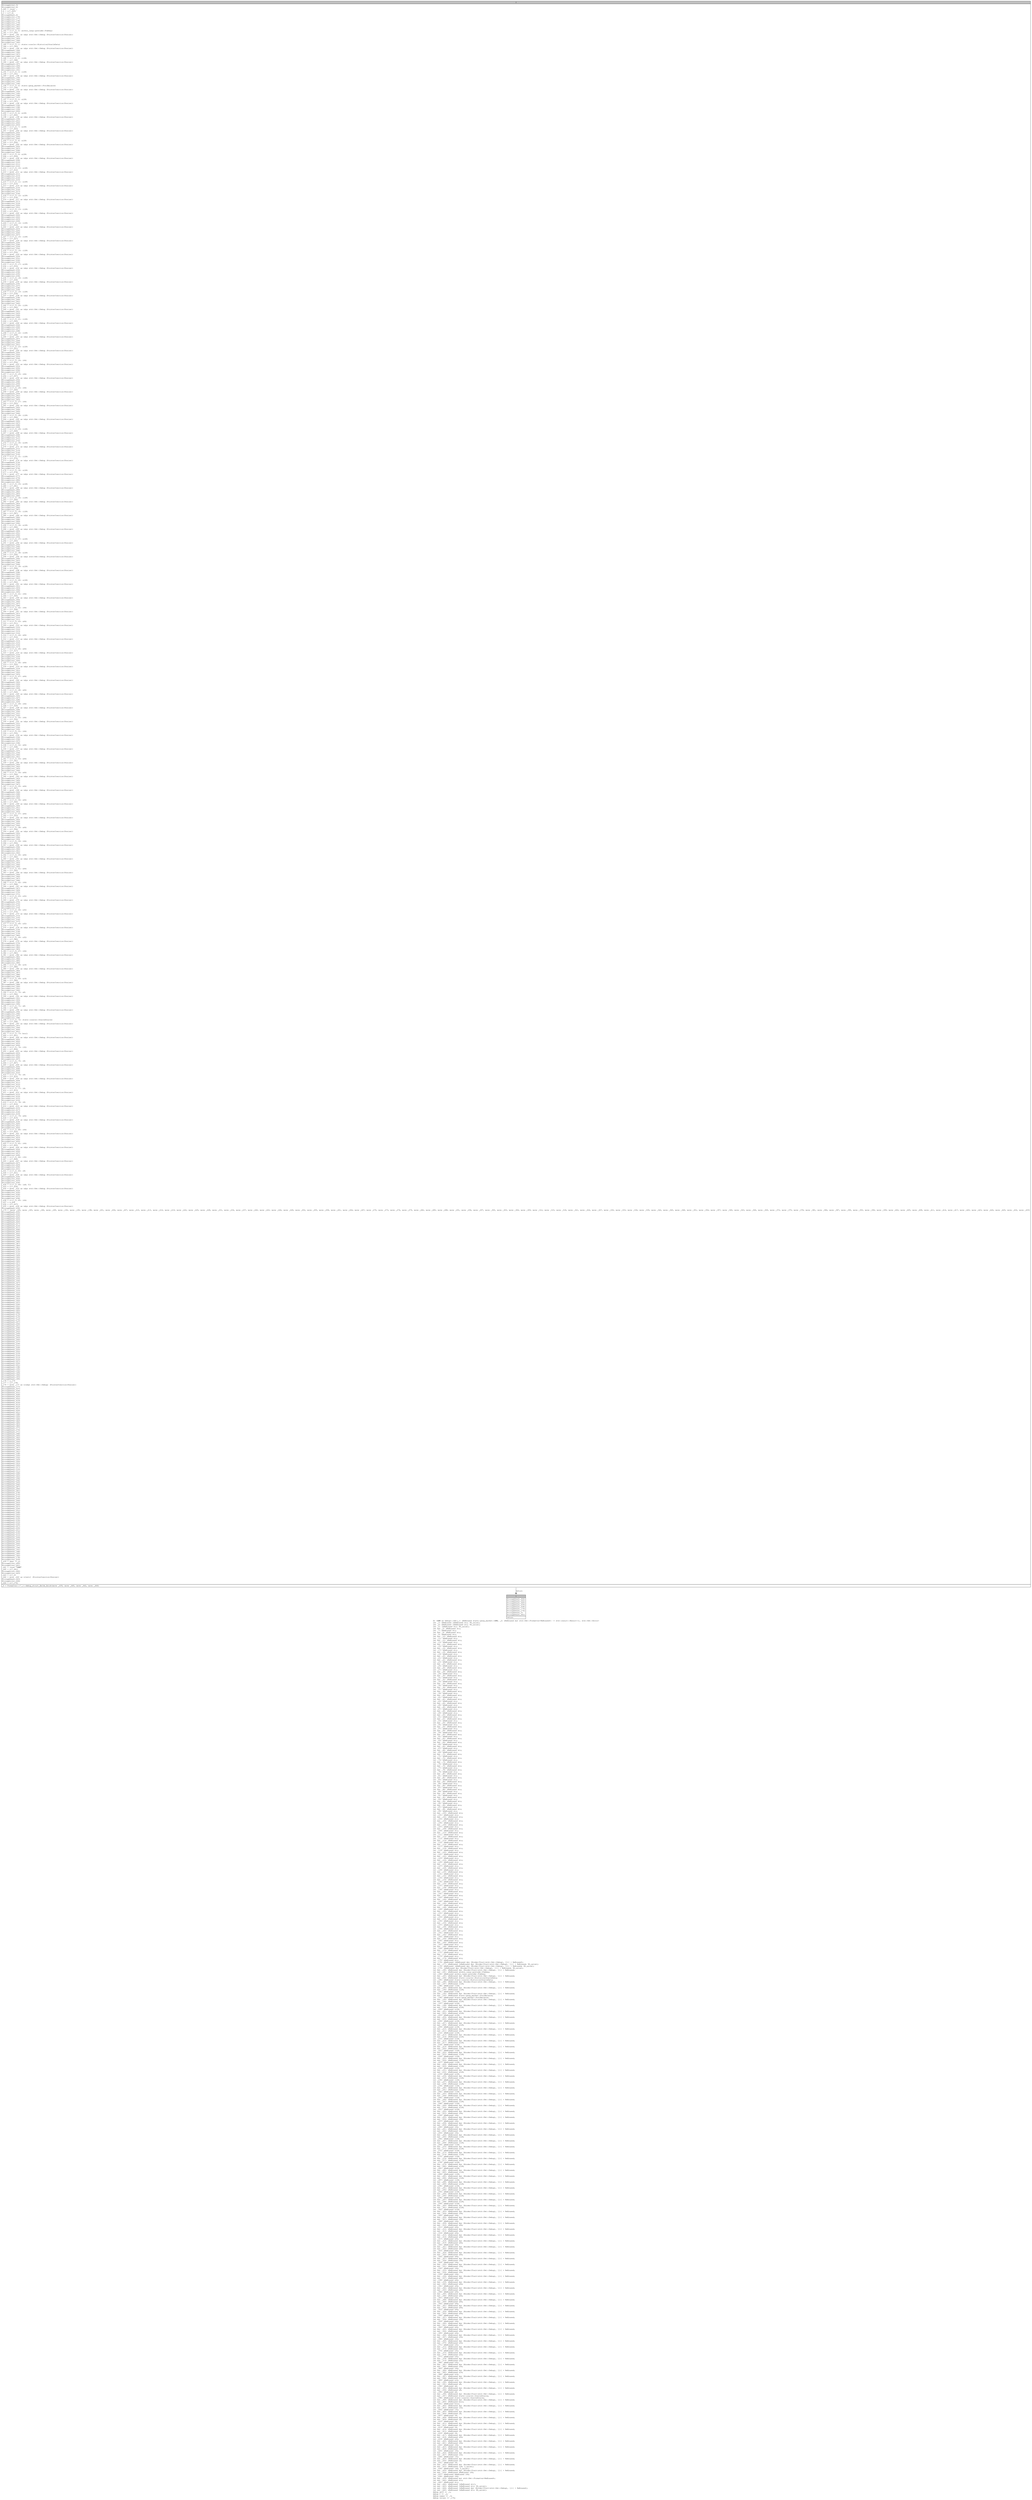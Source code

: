 digraph Mir_0_17479 {
    graph [fontname="Courier, monospace"];
    node [fontname="Courier, monospace"];
    edge [fontname="Courier, monospace"];
    label=<fn &lt;AMM as Debug&gt;::fmt(_1: &amp;ReErased state::perp_market::AMM, _2: &amp;ReErased mut std::fmt::Formatter&lt;ReErased&gt;) -&gt; std::result::Result&lt;(), std::fmt::Error&gt;<br align="left"/>let _3: &amp;ReErased [&amp;ReErased str; 86_usize];<br align="left"/>let _4: &amp;ReErased [&amp;ReErased str; 86_usize];<br align="left"/>let _5: [&amp;ReErased str; 86_usize];<br align="left"/>let mut _6: &amp;ReErased str;<br align="left"/>let _7: &amp;ReErased str;<br align="left"/>let mut _8: &amp;ReErased str;<br align="left"/>let _9: &amp;ReErased str;<br align="left"/>let mut _10: &amp;ReErased str;<br align="left"/>let _11: &amp;ReErased str;<br align="left"/>let mut _12: &amp;ReErased str;<br align="left"/>let _13: &amp;ReErased str;<br align="left"/>let mut _14: &amp;ReErased str;<br align="left"/>let _15: &amp;ReErased str;<br align="left"/>let mut _16: &amp;ReErased str;<br align="left"/>let _17: &amp;ReErased str;<br align="left"/>let mut _18: &amp;ReErased str;<br align="left"/>let _19: &amp;ReErased str;<br align="left"/>let mut _20: &amp;ReErased str;<br align="left"/>let _21: &amp;ReErased str;<br align="left"/>let mut _22: &amp;ReErased str;<br align="left"/>let _23: &amp;ReErased str;<br align="left"/>let mut _24: &amp;ReErased str;<br align="left"/>let _25: &amp;ReErased str;<br align="left"/>let mut _26: &amp;ReErased str;<br align="left"/>let _27: &amp;ReErased str;<br align="left"/>let mut _28: &amp;ReErased str;<br align="left"/>let _29: &amp;ReErased str;<br align="left"/>let mut _30: &amp;ReErased str;<br align="left"/>let _31: &amp;ReErased str;<br align="left"/>let mut _32: &amp;ReErased str;<br align="left"/>let _33: &amp;ReErased str;<br align="left"/>let mut _34: &amp;ReErased str;<br align="left"/>let _35: &amp;ReErased str;<br align="left"/>let mut _36: &amp;ReErased str;<br align="left"/>let _37: &amp;ReErased str;<br align="left"/>let mut _38: &amp;ReErased str;<br align="left"/>let _39: &amp;ReErased str;<br align="left"/>let mut _40: &amp;ReErased str;<br align="left"/>let _41: &amp;ReErased str;<br align="left"/>let mut _42: &amp;ReErased str;<br align="left"/>let _43: &amp;ReErased str;<br align="left"/>let mut _44: &amp;ReErased str;<br align="left"/>let _45: &amp;ReErased str;<br align="left"/>let mut _46: &amp;ReErased str;<br align="left"/>let _47: &amp;ReErased str;<br align="left"/>let mut _48: &amp;ReErased str;<br align="left"/>let _49: &amp;ReErased str;<br align="left"/>let mut _50: &amp;ReErased str;<br align="left"/>let _51: &amp;ReErased str;<br align="left"/>let mut _52: &amp;ReErased str;<br align="left"/>let _53: &amp;ReErased str;<br align="left"/>let mut _54: &amp;ReErased str;<br align="left"/>let _55: &amp;ReErased str;<br align="left"/>let mut _56: &amp;ReErased str;<br align="left"/>let _57: &amp;ReErased str;<br align="left"/>let mut _58: &amp;ReErased str;<br align="left"/>let _59: &amp;ReErased str;<br align="left"/>let mut _60: &amp;ReErased str;<br align="left"/>let _61: &amp;ReErased str;<br align="left"/>let mut _62: &amp;ReErased str;<br align="left"/>let _63: &amp;ReErased str;<br align="left"/>let mut _64: &amp;ReErased str;<br align="left"/>let _65: &amp;ReErased str;<br align="left"/>let mut _66: &amp;ReErased str;<br align="left"/>let _67: &amp;ReErased str;<br align="left"/>let mut _68: &amp;ReErased str;<br align="left"/>let _69: &amp;ReErased str;<br align="left"/>let mut _70: &amp;ReErased str;<br align="left"/>let _71: &amp;ReErased str;<br align="left"/>let mut _72: &amp;ReErased str;<br align="left"/>let _73: &amp;ReErased str;<br align="left"/>let mut _74: &amp;ReErased str;<br align="left"/>let _75: &amp;ReErased str;<br align="left"/>let mut _76: &amp;ReErased str;<br align="left"/>let _77: &amp;ReErased str;<br align="left"/>let mut _78: &amp;ReErased str;<br align="left"/>let _79: &amp;ReErased str;<br align="left"/>let mut _80: &amp;ReErased str;<br align="left"/>let _81: &amp;ReErased str;<br align="left"/>let mut _82: &amp;ReErased str;<br align="left"/>let _83: &amp;ReErased str;<br align="left"/>let mut _84: &amp;ReErased str;<br align="left"/>let _85: &amp;ReErased str;<br align="left"/>let mut _86: &amp;ReErased str;<br align="left"/>let _87: &amp;ReErased str;<br align="left"/>let mut _88: &amp;ReErased str;<br align="left"/>let _89: &amp;ReErased str;<br align="left"/>let mut _90: &amp;ReErased str;<br align="left"/>let _91: &amp;ReErased str;<br align="left"/>let mut _92: &amp;ReErased str;<br align="left"/>let _93: &amp;ReErased str;<br align="left"/>let mut _94: &amp;ReErased str;<br align="left"/>let _95: &amp;ReErased str;<br align="left"/>let mut _96: &amp;ReErased str;<br align="left"/>let _97: &amp;ReErased str;<br align="left"/>let mut _98: &amp;ReErased str;<br align="left"/>let _99: &amp;ReErased str;<br align="left"/>let mut _100: &amp;ReErased str;<br align="left"/>let _101: &amp;ReErased str;<br align="left"/>let mut _102: &amp;ReErased str;<br align="left"/>let _103: &amp;ReErased str;<br align="left"/>let mut _104: &amp;ReErased str;<br align="left"/>let _105: &amp;ReErased str;<br align="left"/>let mut _106: &amp;ReErased str;<br align="left"/>let _107: &amp;ReErased str;<br align="left"/>let mut _108: &amp;ReErased str;<br align="left"/>let _109: &amp;ReErased str;<br align="left"/>let mut _110: &amp;ReErased str;<br align="left"/>let _111: &amp;ReErased str;<br align="left"/>let mut _112: &amp;ReErased str;<br align="left"/>let _113: &amp;ReErased str;<br align="left"/>let mut _114: &amp;ReErased str;<br align="left"/>let _115: &amp;ReErased str;<br align="left"/>let mut _116: &amp;ReErased str;<br align="left"/>let _117: &amp;ReErased str;<br align="left"/>let mut _118: &amp;ReErased str;<br align="left"/>let _119: &amp;ReErased str;<br align="left"/>let mut _120: &amp;ReErased str;<br align="left"/>let _121: &amp;ReErased str;<br align="left"/>let mut _122: &amp;ReErased str;<br align="left"/>let _123: &amp;ReErased str;<br align="left"/>let mut _124: &amp;ReErased str;<br align="left"/>let _125: &amp;ReErased str;<br align="left"/>let mut _126: &amp;ReErased str;<br align="left"/>let _127: &amp;ReErased str;<br align="left"/>let mut _128: &amp;ReErased str;<br align="left"/>let _129: &amp;ReErased str;<br align="left"/>let mut _130: &amp;ReErased str;<br align="left"/>let _131: &amp;ReErased str;<br align="left"/>let mut _132: &amp;ReErased str;<br align="left"/>let _133: &amp;ReErased str;<br align="left"/>let mut _134: &amp;ReErased str;<br align="left"/>let _135: &amp;ReErased str;<br align="left"/>let mut _136: &amp;ReErased str;<br align="left"/>let _137: &amp;ReErased str;<br align="left"/>let mut _138: &amp;ReErased str;<br align="left"/>let _139: &amp;ReErased str;<br align="left"/>let mut _140: &amp;ReErased str;<br align="left"/>let _141: &amp;ReErased str;<br align="left"/>let mut _142: &amp;ReErased str;<br align="left"/>let _143: &amp;ReErased str;<br align="left"/>let mut _144: &amp;ReErased str;<br align="left"/>let _145: &amp;ReErased str;<br align="left"/>let mut _146: &amp;ReErased str;<br align="left"/>let _147: &amp;ReErased str;<br align="left"/>let mut _148: &amp;ReErased str;<br align="left"/>let _149: &amp;ReErased str;<br align="left"/>let mut _150: &amp;ReErased str;<br align="left"/>let _151: &amp;ReErased str;<br align="left"/>let mut _152: &amp;ReErased str;<br align="left"/>let _153: &amp;ReErased str;<br align="left"/>let mut _154: &amp;ReErased str;<br align="left"/>let _155: &amp;ReErased str;<br align="left"/>let mut _156: &amp;ReErased str;<br align="left"/>let _157: &amp;ReErased str;<br align="left"/>let mut _158: &amp;ReErased str;<br align="left"/>let _159: &amp;ReErased str;<br align="left"/>let mut _160: &amp;ReErased str;<br align="left"/>let _161: &amp;ReErased str;<br align="left"/>let mut _162: &amp;ReErased str;<br align="left"/>let _163: &amp;ReErased str;<br align="left"/>let mut _164: &amp;ReErased str;<br align="left"/>let _165: &amp;ReErased str;<br align="left"/>let mut _166: &amp;ReErased str;<br align="left"/>let _167: &amp;ReErased str;<br align="left"/>let mut _168: &amp;ReErased str;<br align="left"/>let _169: &amp;ReErased str;<br align="left"/>let mut _170: &amp;ReErased str;<br align="left"/>let _171: &amp;ReErased str;<br align="left"/>let mut _172: &amp;ReErased str;<br align="left"/>let _173: &amp;ReErased str;<br align="left"/>let mut _174: &amp;ReErased str;<br align="left"/>let _175: &amp;ReErased str;<br align="left"/>let _176: &amp;ReErased [&amp;ReErased dyn [Binder(Trait(std::fmt::Debug), [])] + ReErased];<br align="left"/>let mut _177: &amp;ReErased [&amp;ReErased dyn [Binder(Trait(std::fmt::Debug), [])] + ReErased; 86_usize];<br align="left"/>let _178: &amp;ReErased [&amp;ReErased dyn [Binder(Trait(std::fmt::Debug), [])] + ReErased; 86_usize];<br align="left"/>let _179: [&amp;ReErased dyn [Binder(Trait(std::fmt::Debug), [])] + ReErased; 86_usize];<br align="left"/>let mut _180: &amp;ReErased dyn [Binder(Trait(std::fmt::Debug), [])] + ReErased;<br align="left"/>let mut _181: &amp;ReErased anchor_lang::prelude::Pubkey;<br align="left"/>let _182: &amp;ReErased anchor_lang::prelude::Pubkey;<br align="left"/>let mut _183: &amp;ReErased dyn [Binder(Trait(std::fmt::Debug), [])] + ReErased;<br align="left"/>let mut _184: &amp;ReErased state::oracle::HistoricalOracleData;<br align="left"/>let _185: &amp;ReErased state::oracle::HistoricalOracleData;<br align="left"/>let mut _186: &amp;ReErased dyn [Binder(Trait(std::fmt::Debug), [])] + ReErased;<br align="left"/>let mut _187: &amp;ReErased i128;<br align="left"/>let _188: &amp;ReErased i128;<br align="left"/>let mut _189: &amp;ReErased dyn [Binder(Trait(std::fmt::Debug), [])] + ReErased;<br align="left"/>let mut _190: &amp;ReErased i128;<br align="left"/>let _191: &amp;ReErased i128;<br align="left"/>let mut _192: &amp;ReErased dyn [Binder(Trait(std::fmt::Debug), [])] + ReErased;<br align="left"/>let mut _193: &amp;ReErased state::perp_market::PoolBalance;<br align="left"/>let _194: &amp;ReErased state::perp_market::PoolBalance;<br align="left"/>let mut _195: &amp;ReErased dyn [Binder(Trait(std::fmt::Debug), [])] + ReErased;<br align="left"/>let mut _196: &amp;ReErased u128;<br align="left"/>let _197: &amp;ReErased u128;<br align="left"/>let mut _198: &amp;ReErased dyn [Binder(Trait(std::fmt::Debug), [])] + ReErased;<br align="left"/>let mut _199: &amp;ReErased u128;<br align="left"/>let _200: &amp;ReErased u128;<br align="left"/>let mut _201: &amp;ReErased dyn [Binder(Trait(std::fmt::Debug), [])] + ReErased;<br align="left"/>let mut _202: &amp;ReErased u128;<br align="left"/>let _203: &amp;ReErased u128;<br align="left"/>let mut _204: &amp;ReErased dyn [Binder(Trait(std::fmt::Debug), [])] + ReErased;<br align="left"/>let mut _205: &amp;ReErased u128;<br align="left"/>let _206: &amp;ReErased u128;<br align="left"/>let mut _207: &amp;ReErased dyn [Binder(Trait(std::fmt::Debug), [])] + ReErased;<br align="left"/>let mut _208: &amp;ReErased u128;<br align="left"/>let _209: &amp;ReErased u128;<br align="left"/>let mut _210: &amp;ReErased dyn [Binder(Trait(std::fmt::Debug), [])] + ReErased;<br align="left"/>let mut _211: &amp;ReErased u128;<br align="left"/>let _212: &amp;ReErased u128;<br align="left"/>let mut _213: &amp;ReErased dyn [Binder(Trait(std::fmt::Debug), [])] + ReErased;<br align="left"/>let mut _214: &amp;ReErased u128;<br align="left"/>let _215: &amp;ReErased u128;<br align="left"/>let mut _216: &amp;ReErased dyn [Binder(Trait(std::fmt::Debug), [])] + ReErased;<br align="left"/>let mut _217: &amp;ReErased u128;<br align="left"/>let _218: &amp;ReErased u128;<br align="left"/>let mut _219: &amp;ReErased dyn [Binder(Trait(std::fmt::Debug), [])] + ReErased;<br align="left"/>let mut _220: &amp;ReErased i128;<br align="left"/>let _221: &amp;ReErased i128;<br align="left"/>let mut _222: &amp;ReErased dyn [Binder(Trait(std::fmt::Debug), [])] + ReErased;<br align="left"/>let mut _223: &amp;ReErased i128;<br align="left"/>let _224: &amp;ReErased i128;<br align="left"/>let mut _225: &amp;ReErased dyn [Binder(Trait(std::fmt::Debug), [])] + ReErased;<br align="left"/>let mut _226: &amp;ReErased i128;<br align="left"/>let _227: &amp;ReErased i128;<br align="left"/>let mut _228: &amp;ReErased dyn [Binder(Trait(std::fmt::Debug), [])] + ReErased;<br align="left"/>let mut _229: &amp;ReErased i128;<br align="left"/>let _230: &amp;ReErased i128;<br align="left"/>let mut _231: &amp;ReErased dyn [Binder(Trait(std::fmt::Debug), [])] + ReErased;<br align="left"/>let mut _232: &amp;ReErased u128;<br align="left"/>let _233: &amp;ReErased u128;<br align="left"/>let mut _234: &amp;ReErased dyn [Binder(Trait(std::fmt::Debug), [])] + ReErased;<br align="left"/>let mut _235: &amp;ReErased i128;<br align="left"/>let _236: &amp;ReErased i128;<br align="left"/>let mut _237: &amp;ReErased dyn [Binder(Trait(std::fmt::Debug), [])] + ReErased;<br align="left"/>let mut _238: &amp;ReErased i128;<br align="left"/>let _239: &amp;ReErased i128;<br align="left"/>let mut _240: &amp;ReErased dyn [Binder(Trait(std::fmt::Debug), [])] + ReErased;<br align="left"/>let mut _241: &amp;ReErased i128;<br align="left"/>let _242: &amp;ReErased i128;<br align="left"/>let mut _243: &amp;ReErased dyn [Binder(Trait(std::fmt::Debug), [])] + ReErased;<br align="left"/>let mut _244: &amp;ReErased i128;<br align="left"/>let _245: &amp;ReErased i128;<br align="left"/>let mut _246: &amp;ReErased dyn [Binder(Trait(std::fmt::Debug), [])] + ReErased;<br align="left"/>let mut _247: &amp;ReErased i128;<br align="left"/>let _248: &amp;ReErased i128;<br align="left"/>let mut _249: &amp;ReErased dyn [Binder(Trait(std::fmt::Debug), [])] + ReErased;<br align="left"/>let mut _250: &amp;ReErased u128;<br align="left"/>let _251: &amp;ReErased u128;<br align="left"/>let mut _252: &amp;ReErased dyn [Binder(Trait(std::fmt::Debug), [])] + ReErased;<br align="left"/>let mut _253: &amp;ReErased i64;<br align="left"/>let _254: &amp;ReErased i64;<br align="left"/>let mut _255: &amp;ReErased dyn [Binder(Trait(std::fmt::Debug), [])] + ReErased;<br align="left"/>let mut _256: &amp;ReErased i64;<br align="left"/>let _257: &amp;ReErased i64;<br align="left"/>let mut _258: &amp;ReErased dyn [Binder(Trait(std::fmt::Debug), [])] + ReErased;<br align="left"/>let mut _259: &amp;ReErased i64;<br align="left"/>let _260: &amp;ReErased i64;<br align="left"/>let mut _261: &amp;ReErased dyn [Binder(Trait(std::fmt::Debug), [])] + ReErased;<br align="left"/>let mut _262: &amp;ReErased i64;<br align="left"/>let _263: &amp;ReErased i64;<br align="left"/>let mut _264: &amp;ReErased dyn [Binder(Trait(std::fmt::Debug), [])] + ReErased;<br align="left"/>let mut _265: &amp;ReErased i128;<br align="left"/>let _266: &amp;ReErased i128;<br align="left"/>let mut _267: &amp;ReErased dyn [Binder(Trait(std::fmt::Debug), [])] + ReErased;<br align="left"/>let mut _268: &amp;ReErased i128;<br align="left"/>let _269: &amp;ReErased i128;<br align="left"/>let mut _270: &amp;ReErased dyn [Binder(Trait(std::fmt::Debug), [])] + ReErased;<br align="left"/>let mut _271: &amp;ReErased u128;<br align="left"/>let _272: &amp;ReErased u128;<br align="left"/>let mut _273: &amp;ReErased dyn [Binder(Trait(std::fmt::Debug), [])] + ReErased;<br align="left"/>let mut _274: &amp;ReErased i128;<br align="left"/>let _275: &amp;ReErased i128;<br align="left"/>let mut _276: &amp;ReErased dyn [Binder(Trait(std::fmt::Debug), [])] + ReErased;<br align="left"/>let mut _277: &amp;ReErased u128;<br align="left"/>let _278: &amp;ReErased u128;<br align="left"/>let mut _279: &amp;ReErased dyn [Binder(Trait(std::fmt::Debug), [])] + ReErased;<br align="left"/>let mut _280: &amp;ReErased u128;<br align="left"/>let _281: &amp;ReErased u128;<br align="left"/>let mut _282: &amp;ReErased dyn [Binder(Trait(std::fmt::Debug), [])] + ReErased;<br align="left"/>let mut _283: &amp;ReErased i128;<br align="left"/>let _284: &amp;ReErased i128;<br align="left"/>let mut _285: &amp;ReErased dyn [Binder(Trait(std::fmt::Debug), [])] + ReErased;<br align="left"/>let mut _286: &amp;ReErased i128;<br align="left"/>let _287: &amp;ReErased i128;<br align="left"/>let mut _288: &amp;ReErased dyn [Binder(Trait(std::fmt::Debug), [])] + ReErased;<br align="left"/>let mut _289: &amp;ReErased u128;<br align="left"/>let _290: &amp;ReErased u128;<br align="left"/>let mut _291: &amp;ReErased dyn [Binder(Trait(std::fmt::Debug), [])] + ReErased;<br align="left"/>let mut _292: &amp;ReErased u128;<br align="left"/>let _293: &amp;ReErased u128;<br align="left"/>let mut _294: &amp;ReErased dyn [Binder(Trait(std::fmt::Debug), [])] + ReErased;<br align="left"/>let mut _295: &amp;ReErased u128;<br align="left"/>let _296: &amp;ReErased u128;<br align="left"/>let mut _297: &amp;ReErased dyn [Binder(Trait(std::fmt::Debug), [])] + ReErased;<br align="left"/>let mut _298: &amp;ReErased u128;<br align="left"/>let _299: &amp;ReErased u128;<br align="left"/>let mut _300: &amp;ReErased dyn [Binder(Trait(std::fmt::Debug), [])] + ReErased;<br align="left"/>let mut _301: &amp;ReErased u128;<br align="left"/>let _302: &amp;ReErased u128;<br align="left"/>let mut _303: &amp;ReErased dyn [Binder(Trait(std::fmt::Debug), [])] + ReErased;<br align="left"/>let mut _304: &amp;ReErased i64;<br align="left"/>let _305: &amp;ReErased i64;<br align="left"/>let mut _306: &amp;ReErased dyn [Binder(Trait(std::fmt::Debug), [])] + ReErased;<br align="left"/>let mut _307: &amp;ReErased i64;<br align="left"/>let _308: &amp;ReErased i64;<br align="left"/>let mut _309: &amp;ReErased dyn [Binder(Trait(std::fmt::Debug), [])] + ReErased;<br align="left"/>let mut _310: &amp;ReErased u64;<br align="left"/>let _311: &amp;ReErased u64;<br align="left"/>let mut _312: &amp;ReErased dyn [Binder(Trait(std::fmt::Debug), [])] + ReErased;<br align="left"/>let mut _313: &amp;ReErased u64;<br align="left"/>let _314: &amp;ReErased u64;<br align="left"/>let mut _315: &amp;ReErased dyn [Binder(Trait(std::fmt::Debug), [])] + ReErased;<br align="left"/>let mut _316: &amp;ReErased u64;<br align="left"/>let _317: &amp;ReErased u64;<br align="left"/>let mut _318: &amp;ReErased dyn [Binder(Trait(std::fmt::Debug), [])] + ReErased;<br align="left"/>let mut _319: &amp;ReErased u64;<br align="left"/>let _320: &amp;ReErased u64;<br align="left"/>let mut _321: &amp;ReErased dyn [Binder(Trait(std::fmt::Debug), [])] + ReErased;<br align="left"/>let mut _322: &amp;ReErased u64;<br align="left"/>let _323: &amp;ReErased u64;<br align="left"/>let mut _324: &amp;ReErased dyn [Binder(Trait(std::fmt::Debug), [])] + ReErased;<br align="left"/>let mut _325: &amp;ReErased u64;<br align="left"/>let _326: &amp;ReErased u64;<br align="left"/>let mut _327: &amp;ReErased dyn [Binder(Trait(std::fmt::Debug), [])] + ReErased;<br align="left"/>let mut _328: &amp;ReErased i64;<br align="left"/>let _329: &amp;ReErased i64;<br align="left"/>let mut _330: &amp;ReErased dyn [Binder(Trait(std::fmt::Debug), [])] + ReErased;<br align="left"/>let mut _331: &amp;ReErased i64;<br align="left"/>let _332: &amp;ReErased i64;<br align="left"/>let mut _333: &amp;ReErased dyn [Binder(Trait(std::fmt::Debug), [])] + ReErased;<br align="left"/>let mut _334: &amp;ReErased i64;<br align="left"/>let _335: &amp;ReErased i64;<br align="left"/>let mut _336: &amp;ReErased dyn [Binder(Trait(std::fmt::Debug), [])] + ReErased;<br align="left"/>let mut _337: &amp;ReErased u64;<br align="left"/>let _338: &amp;ReErased u64;<br align="left"/>let mut _339: &amp;ReErased dyn [Binder(Trait(std::fmt::Debug), [])] + ReErased;<br align="left"/>let mut _340: &amp;ReErased u64;<br align="left"/>let _341: &amp;ReErased u64;<br align="left"/>let mut _342: &amp;ReErased dyn [Binder(Trait(std::fmt::Debug), [])] + ReErased;<br align="left"/>let mut _343: &amp;ReErased u64;<br align="left"/>let _344: &amp;ReErased u64;<br align="left"/>let mut _345: &amp;ReErased dyn [Binder(Trait(std::fmt::Debug), [])] + ReErased;<br align="left"/>let mut _346: &amp;ReErased u64;<br align="left"/>let _347: &amp;ReErased u64;<br align="left"/>let mut _348: &amp;ReErased dyn [Binder(Trait(std::fmt::Debug), [])] + ReErased;<br align="left"/>let mut _349: &amp;ReErased u64;<br align="left"/>let _350: &amp;ReErased u64;<br align="left"/>let mut _351: &amp;ReErased dyn [Binder(Trait(std::fmt::Debug), [])] + ReErased;<br align="left"/>let mut _352: &amp;ReErased u64;<br align="left"/>let _353: &amp;ReErased u64;<br align="left"/>let mut _354: &amp;ReErased dyn [Binder(Trait(std::fmt::Debug), [])] + ReErased;<br align="left"/>let mut _355: &amp;ReErased u64;<br align="left"/>let _356: &amp;ReErased u64;<br align="left"/>let mut _357: &amp;ReErased dyn [Binder(Trait(std::fmt::Debug), [])] + ReErased;<br align="left"/>let mut _358: &amp;ReErased i64;<br align="left"/>let _359: &amp;ReErased i64;<br align="left"/>let mut _360: &amp;ReErased dyn [Binder(Trait(std::fmt::Debug), [])] + ReErased;<br align="left"/>let mut _361: &amp;ReErased u64;<br align="left"/>let _362: &amp;ReErased u64;<br align="left"/>let mut _363: &amp;ReErased dyn [Binder(Trait(std::fmt::Debug), [])] + ReErased;<br align="left"/>let mut _364: &amp;ReErased u64;<br align="left"/>let _365: &amp;ReErased u64;<br align="left"/>let mut _366: &amp;ReErased dyn [Binder(Trait(std::fmt::Debug), [])] + ReErased;<br align="left"/>let mut _367: &amp;ReErased i64;<br align="left"/>let _368: &amp;ReErased i64;<br align="left"/>let mut _369: &amp;ReErased dyn [Binder(Trait(std::fmt::Debug), [])] + ReErased;<br align="left"/>let mut _370: &amp;ReErased u32;<br align="left"/>let _371: &amp;ReErased u32;<br align="left"/>let mut _372: &amp;ReErased dyn [Binder(Trait(std::fmt::Debug), [])] + ReErased;<br align="left"/>let mut _373: &amp;ReErased u32;<br align="left"/>let _374: &amp;ReErased u32;<br align="left"/>let mut _375: &amp;ReErased dyn [Binder(Trait(std::fmt::Debug), [])] + ReErased;<br align="left"/>let mut _376: &amp;ReErased u32;<br align="left"/>let _377: &amp;ReErased u32;<br align="left"/>let mut _378: &amp;ReErased dyn [Binder(Trait(std::fmt::Debug), [])] + ReErased;<br align="left"/>let mut _379: &amp;ReErased u32;<br align="left"/>let _380: &amp;ReErased u32;<br align="left"/>let mut _381: &amp;ReErased dyn [Binder(Trait(std::fmt::Debug), [])] + ReErased;<br align="left"/>let mut _382: &amp;ReErased i64;<br align="left"/>let _383: &amp;ReErased i64;<br align="left"/>let mut _384: &amp;ReErased dyn [Binder(Trait(std::fmt::Debug), [])] + ReErased;<br align="left"/>let mut _385: &amp;ReErased u16;<br align="left"/>let _386: &amp;ReErased u16;<br align="left"/>let mut _387: &amp;ReErased dyn [Binder(Trait(std::fmt::Debug), [])] + ReErased;<br align="left"/>let mut _388: &amp;ReErased u16;<br align="left"/>let _389: &amp;ReErased u16;<br align="left"/>let mut _390: &amp;ReErased dyn [Binder(Trait(std::fmt::Debug), [])] + ReErased;<br align="left"/>let mut _391: &amp;ReErased u8;<br align="left"/>let _392: &amp;ReErased u8;<br align="left"/>let mut _393: &amp;ReErased dyn [Binder(Trait(std::fmt::Debug), [])] + ReErased;<br align="left"/>let mut _394: &amp;ReErased u8;<br align="left"/>let _395: &amp;ReErased u8;<br align="left"/>let mut _396: &amp;ReErased dyn [Binder(Trait(std::fmt::Debug), [])] + ReErased;<br align="left"/>let mut _397: &amp;ReErased state::oracle::OracleSource;<br align="left"/>let _398: &amp;ReErased state::oracle::OracleSource;<br align="left"/>let mut _399: &amp;ReErased dyn [Binder(Trait(std::fmt::Debug), [])] + ReErased;<br align="left"/>let mut _400: &amp;ReErased bool;<br align="left"/>let _401: &amp;ReErased bool;<br align="left"/>let mut _402: &amp;ReErased dyn [Binder(Trait(std::fmt::Debug), [])] + ReErased;<br align="left"/>let mut _403: &amp;ReErased i32;<br align="left"/>let _404: &amp;ReErased i32;<br align="left"/>let mut _405: &amp;ReErased dyn [Binder(Trait(std::fmt::Debug), [])] + ReErased;<br align="left"/>let mut _406: &amp;ReErased i8;<br align="left"/>let _407: &amp;ReErased i8;<br align="left"/>let mut _408: &amp;ReErased dyn [Binder(Trait(std::fmt::Debug), [])] + ReErased;<br align="left"/>let mut _409: &amp;ReErased i8;<br align="left"/>let _410: &amp;ReErased i8;<br align="left"/>let mut _411: &amp;ReErased dyn [Binder(Trait(std::fmt::Debug), [])] + ReErased;<br align="left"/>let mut _412: &amp;ReErased i8;<br align="left"/>let _413: &amp;ReErased i8;<br align="left"/>let mut _414: &amp;ReErased dyn [Binder(Trait(std::fmt::Debug), [])] + ReErased;<br align="left"/>let mut _415: &amp;ReErased i8;<br align="left"/>let _416: &amp;ReErased i8;<br align="left"/>let mut _417: &amp;ReErased dyn [Binder(Trait(std::fmt::Debug), [])] + ReErased;<br align="left"/>let mut _418: &amp;ReErased u64;<br align="left"/>let _419: &amp;ReErased u64;<br align="left"/>let mut _420: &amp;ReErased dyn [Binder(Trait(std::fmt::Debug), [])] + ReErased;<br align="left"/>let mut _421: &amp;ReErased i64;<br align="left"/>let _422: &amp;ReErased i64;<br align="left"/>let mut _423: &amp;ReErased dyn [Binder(Trait(std::fmt::Debug), [])] + ReErased;<br align="left"/>let mut _424: &amp;ReErased i64;<br align="left"/>let _425: &amp;ReErased i64;<br align="left"/>let mut _426: &amp;ReErased dyn [Binder(Trait(std::fmt::Debug), [])] + ReErased;<br align="left"/>let mut _427: &amp;ReErased i32;<br align="left"/>let _428: &amp;ReErased i32;<br align="left"/>let mut _429: &amp;ReErased dyn [Binder(Trait(std::fmt::Debug), [])] + ReErased;<br align="left"/>let mut _430: &amp;ReErased i8;<br align="left"/>let _431: &amp;ReErased i8;<br align="left"/>let mut _432: &amp;ReErased dyn [Binder(Trait(std::fmt::Debug), [])] + ReErased;<br align="left"/>let mut _433: &amp;ReErased [u8; 3_usize];<br align="left"/>let _434: &amp;ReErased [u8; 3_usize];<br align="left"/>let mut _435: &amp;ReErased dyn [Binder(Trait(std::fmt::Debug), [])] + ReErased;<br align="left"/>let mut _436: &amp;ReErased &amp;ReErased i64;<br align="left"/>let _437: &amp;ReErased &amp;ReErased i64;<br align="left"/>let _438: &amp;ReErased i64;<br align="left"/>let mut _439: &amp;ReErased mut std::fmt::Formatter&lt;ReErased&gt;;<br align="left"/>let mut _440: &amp;ReErased str;<br align="left"/>let _441: &amp;ReErased str;<br align="left"/>let mut _442: &amp;ReErased [&amp;ReErased str];<br align="left"/>let mut _443: &amp;ReErased [&amp;ReErased str; 86_usize];<br align="left"/>let mut _444: &amp;ReErased [&amp;ReErased dyn [Binder(Trait(std::fmt::Debug), [])] + ReErased];<br align="left"/>let mut _445: &amp;ReErased [&amp;ReErased str; 86_usize];<br align="left"/>debug self =&gt; _1;<br align="left"/>debug f =&gt; _2;<br align="left"/>debug names =&gt; _3;<br align="left"/>debug values =&gt; _176;<br align="left"/>>;
    bb0__0_17479 [shape="none", label=<<table border="0" cellborder="1" cellspacing="0"><tr><td bgcolor="gray" align="center" colspan="1">0</td></tr><tr><td align="left" balign="left">StorageLive(_3)<br/>StorageLive(_4)<br/>_445 = const _<br/>_4 = &amp;(*_445)<br/>_3 = &amp;(*_4)<br/>StorageDead(_4)<br/>StorageLive(_176)<br/>StorageLive(_177)<br/>StorageLive(_178)<br/>StorageLive(_179)<br/>StorageLive(_180)<br/>StorageLive(_181)<br/>StorageLive(_182)<br/>_182 = &amp;((*_1).0: anchor_lang::prelude::Pubkey)<br/>_181 = &amp;(*_182)<br/>_180 = move _181 as &amp;dyn std::fmt::Debug (PointerCoercion(Unsize))<br/>StorageDead(_181)<br/>StorageLive(_183)<br/>StorageLive(_184)<br/>StorageLive(_185)<br/>_185 = &amp;((*_1).1: state::oracle::HistoricalOracleData)<br/>_184 = &amp;(*_185)<br/>_183 = move _184 as &amp;dyn std::fmt::Debug (PointerCoercion(Unsize))<br/>StorageDead(_184)<br/>StorageLive(_186)<br/>StorageLive(_187)<br/>StorageLive(_188)<br/>_188 = &amp;((*_1).2: i128)<br/>_187 = &amp;(*_188)<br/>_186 = move _187 as &amp;dyn std::fmt::Debug (PointerCoercion(Unsize))<br/>StorageDead(_187)<br/>StorageLive(_189)<br/>StorageLive(_190)<br/>StorageLive(_191)<br/>_191 = &amp;((*_1).3: i128)<br/>_190 = &amp;(*_191)<br/>_189 = move _190 as &amp;dyn std::fmt::Debug (PointerCoercion(Unsize))<br/>StorageDead(_190)<br/>StorageLive(_192)<br/>StorageLive(_193)<br/>StorageLive(_194)<br/>_194 = &amp;((*_1).4: state::perp_market::PoolBalance)<br/>_193 = &amp;(*_194)<br/>_192 = move _193 as &amp;dyn std::fmt::Debug (PointerCoercion(Unsize))<br/>StorageDead(_193)<br/>StorageLive(_195)<br/>StorageLive(_196)<br/>StorageLive(_197)<br/>_197 = &amp;((*_1).5: u128)<br/>_196 = &amp;(*_197)<br/>_195 = move _196 as &amp;dyn std::fmt::Debug (PointerCoercion(Unsize))<br/>StorageDead(_196)<br/>StorageLive(_198)<br/>StorageLive(_199)<br/>StorageLive(_200)<br/>_200 = &amp;((*_1).6: u128)<br/>_199 = &amp;(*_200)<br/>_198 = move _199 as &amp;dyn std::fmt::Debug (PointerCoercion(Unsize))<br/>StorageDead(_199)<br/>StorageLive(_201)<br/>StorageLive(_202)<br/>StorageLive(_203)<br/>_203 = &amp;((*_1).7: u128)<br/>_202 = &amp;(*_203)<br/>_201 = move _202 as &amp;dyn std::fmt::Debug (PointerCoercion(Unsize))<br/>StorageDead(_202)<br/>StorageLive(_204)<br/>StorageLive(_205)<br/>StorageLive(_206)<br/>_206 = &amp;((*_1).8: u128)<br/>_205 = &amp;(*_206)<br/>_204 = move _205 as &amp;dyn std::fmt::Debug (PointerCoercion(Unsize))<br/>StorageDead(_205)<br/>StorageLive(_207)<br/>StorageLive(_208)<br/>StorageLive(_209)<br/>_209 = &amp;((*_1).9: u128)<br/>_208 = &amp;(*_209)<br/>_207 = move _208 as &amp;dyn std::fmt::Debug (PointerCoercion(Unsize))<br/>StorageDead(_208)<br/>StorageLive(_210)<br/>StorageLive(_211)<br/>StorageLive(_212)<br/>_212 = &amp;((*_1).10: u128)<br/>_211 = &amp;(*_212)<br/>_210 = move _211 as &amp;dyn std::fmt::Debug (PointerCoercion(Unsize))<br/>StorageDead(_211)<br/>StorageLive(_213)<br/>StorageLive(_214)<br/>StorageLive(_215)<br/>_215 = &amp;((*_1).11: u128)<br/>_214 = &amp;(*_215)<br/>_213 = move _214 as &amp;dyn std::fmt::Debug (PointerCoercion(Unsize))<br/>StorageDead(_214)<br/>StorageLive(_216)<br/>StorageLive(_217)<br/>StorageLive(_218)<br/>_218 = &amp;((*_1).12: u128)<br/>_217 = &amp;(*_218)<br/>_216 = move _217 as &amp;dyn std::fmt::Debug (PointerCoercion(Unsize))<br/>StorageDead(_217)<br/>StorageLive(_219)<br/>StorageLive(_220)<br/>StorageLive(_221)<br/>_221 = &amp;((*_1).13: i128)<br/>_220 = &amp;(*_221)<br/>_219 = move _220 as &amp;dyn std::fmt::Debug (PointerCoercion(Unsize))<br/>StorageDead(_220)<br/>StorageLive(_222)<br/>StorageLive(_223)<br/>StorageLive(_224)<br/>_224 = &amp;((*_1).14: i128)<br/>_223 = &amp;(*_224)<br/>_222 = move _223 as &amp;dyn std::fmt::Debug (PointerCoercion(Unsize))<br/>StorageDead(_223)<br/>StorageLive(_225)<br/>StorageLive(_226)<br/>StorageLive(_227)<br/>_227 = &amp;((*_1).15: i128)<br/>_226 = &amp;(*_227)<br/>_225 = move _226 as &amp;dyn std::fmt::Debug (PointerCoercion(Unsize))<br/>StorageDead(_226)<br/>StorageLive(_228)<br/>StorageLive(_229)<br/>StorageLive(_230)<br/>_230 = &amp;((*_1).16: i128)<br/>_229 = &amp;(*_230)<br/>_228 = move _229 as &amp;dyn std::fmt::Debug (PointerCoercion(Unsize))<br/>StorageDead(_229)<br/>StorageLive(_231)<br/>StorageLive(_232)<br/>StorageLive(_233)<br/>_233 = &amp;((*_1).17: u128)<br/>_232 = &amp;(*_233)<br/>_231 = move _232 as &amp;dyn std::fmt::Debug (PointerCoercion(Unsize))<br/>StorageDead(_232)<br/>StorageLive(_234)<br/>StorageLive(_235)<br/>StorageLive(_236)<br/>_236 = &amp;((*_1).18: i128)<br/>_235 = &amp;(*_236)<br/>_234 = move _235 as &amp;dyn std::fmt::Debug (PointerCoercion(Unsize))<br/>StorageDead(_235)<br/>StorageLive(_237)<br/>StorageLive(_238)<br/>StorageLive(_239)<br/>_239 = &amp;((*_1).19: i128)<br/>_238 = &amp;(*_239)<br/>_237 = move _238 as &amp;dyn std::fmt::Debug (PointerCoercion(Unsize))<br/>StorageDead(_238)<br/>StorageLive(_240)<br/>StorageLive(_241)<br/>StorageLive(_242)<br/>_242 = &amp;((*_1).20: i128)<br/>_241 = &amp;(*_242)<br/>_240 = move _241 as &amp;dyn std::fmt::Debug (PointerCoercion(Unsize))<br/>StorageDead(_241)<br/>StorageLive(_243)<br/>StorageLive(_244)<br/>StorageLive(_245)<br/>_245 = &amp;((*_1).21: i128)<br/>_244 = &amp;(*_245)<br/>_243 = move _244 as &amp;dyn std::fmt::Debug (PointerCoercion(Unsize))<br/>StorageDead(_244)<br/>StorageLive(_246)<br/>StorageLive(_247)<br/>StorageLive(_248)<br/>_248 = &amp;((*_1).22: i128)<br/>_247 = &amp;(*_248)<br/>_246 = move _247 as &amp;dyn std::fmt::Debug (PointerCoercion(Unsize))<br/>StorageDead(_247)<br/>StorageLive(_249)<br/>StorageLive(_250)<br/>StorageLive(_251)<br/>_251 = &amp;((*_1).23: u128)<br/>_250 = &amp;(*_251)<br/>_249 = move _250 as &amp;dyn std::fmt::Debug (PointerCoercion(Unsize))<br/>StorageDead(_250)<br/>StorageLive(_252)<br/>StorageLive(_253)<br/>StorageLive(_254)<br/>_254 = &amp;((*_1).24: i64)<br/>_253 = &amp;(*_254)<br/>_252 = move _253 as &amp;dyn std::fmt::Debug (PointerCoercion(Unsize))<br/>StorageDead(_253)<br/>StorageLive(_255)<br/>StorageLive(_256)<br/>StorageLive(_257)<br/>_257 = &amp;((*_1).25: i64)<br/>_256 = &amp;(*_257)<br/>_255 = move _256 as &amp;dyn std::fmt::Debug (PointerCoercion(Unsize))<br/>StorageDead(_256)<br/>StorageLive(_258)<br/>StorageLive(_259)<br/>StorageLive(_260)<br/>_260 = &amp;((*_1).26: i64)<br/>_259 = &amp;(*_260)<br/>_258 = move _259 as &amp;dyn std::fmt::Debug (PointerCoercion(Unsize))<br/>StorageDead(_259)<br/>StorageLive(_261)<br/>StorageLive(_262)<br/>StorageLive(_263)<br/>_263 = &amp;((*_1).27: i64)<br/>_262 = &amp;(*_263)<br/>_261 = move _262 as &amp;dyn std::fmt::Debug (PointerCoercion(Unsize))<br/>StorageDead(_262)<br/>StorageLive(_264)<br/>StorageLive(_265)<br/>StorageLive(_266)<br/>_266 = &amp;((*_1).28: i128)<br/>_265 = &amp;(*_266)<br/>_264 = move _265 as &amp;dyn std::fmt::Debug (PointerCoercion(Unsize))<br/>StorageDead(_265)<br/>StorageLive(_267)<br/>StorageLive(_268)<br/>StorageLive(_269)<br/>_269 = &amp;((*_1).29: i128)<br/>_268 = &amp;(*_269)<br/>_267 = move _268 as &amp;dyn std::fmt::Debug (PointerCoercion(Unsize))<br/>StorageDead(_268)<br/>StorageLive(_270)<br/>StorageLive(_271)<br/>StorageLive(_272)<br/>_272 = &amp;((*_1).30: u128)<br/>_271 = &amp;(*_272)<br/>_270 = move _271 as &amp;dyn std::fmt::Debug (PointerCoercion(Unsize))<br/>StorageDead(_271)<br/>StorageLive(_273)<br/>StorageLive(_274)<br/>StorageLive(_275)<br/>_275 = &amp;((*_1).31: i128)<br/>_274 = &amp;(*_275)<br/>_273 = move _274 as &amp;dyn std::fmt::Debug (PointerCoercion(Unsize))<br/>StorageDead(_274)<br/>StorageLive(_276)<br/>StorageLive(_277)<br/>StorageLive(_278)<br/>_278 = &amp;((*_1).32: u128)<br/>_277 = &amp;(*_278)<br/>_276 = move _277 as &amp;dyn std::fmt::Debug (PointerCoercion(Unsize))<br/>StorageDead(_277)<br/>StorageLive(_279)<br/>StorageLive(_280)<br/>StorageLive(_281)<br/>_281 = &amp;((*_1).33: u128)<br/>_280 = &amp;(*_281)<br/>_279 = move _280 as &amp;dyn std::fmt::Debug (PointerCoercion(Unsize))<br/>StorageDead(_280)<br/>StorageLive(_282)<br/>StorageLive(_283)<br/>StorageLive(_284)<br/>_284 = &amp;((*_1).34: i128)<br/>_283 = &amp;(*_284)<br/>_282 = move _283 as &amp;dyn std::fmt::Debug (PointerCoercion(Unsize))<br/>StorageDead(_283)<br/>StorageLive(_285)<br/>StorageLive(_286)<br/>StorageLive(_287)<br/>_287 = &amp;((*_1).35: i128)<br/>_286 = &amp;(*_287)<br/>_285 = move _286 as &amp;dyn std::fmt::Debug (PointerCoercion(Unsize))<br/>StorageDead(_286)<br/>StorageLive(_288)<br/>StorageLive(_289)<br/>StorageLive(_290)<br/>_290 = &amp;((*_1).36: u128)<br/>_289 = &amp;(*_290)<br/>_288 = move _289 as &amp;dyn std::fmt::Debug (PointerCoercion(Unsize))<br/>StorageDead(_289)<br/>StorageLive(_291)<br/>StorageLive(_292)<br/>StorageLive(_293)<br/>_293 = &amp;((*_1).37: u128)<br/>_292 = &amp;(*_293)<br/>_291 = move _292 as &amp;dyn std::fmt::Debug (PointerCoercion(Unsize))<br/>StorageDead(_292)<br/>StorageLive(_294)<br/>StorageLive(_295)<br/>StorageLive(_296)<br/>_296 = &amp;((*_1).38: u128)<br/>_295 = &amp;(*_296)<br/>_294 = move _295 as &amp;dyn std::fmt::Debug (PointerCoercion(Unsize))<br/>StorageDead(_295)<br/>StorageLive(_297)<br/>StorageLive(_298)<br/>StorageLive(_299)<br/>_299 = &amp;((*_1).39: u128)<br/>_298 = &amp;(*_299)<br/>_297 = move _298 as &amp;dyn std::fmt::Debug (PointerCoercion(Unsize))<br/>StorageDead(_298)<br/>StorageLive(_300)<br/>StorageLive(_301)<br/>StorageLive(_302)<br/>_302 = &amp;((*_1).40: u128)<br/>_301 = &amp;(*_302)<br/>_300 = move _301 as &amp;dyn std::fmt::Debug (PointerCoercion(Unsize))<br/>StorageDead(_301)<br/>StorageLive(_303)<br/>StorageLive(_304)<br/>StorageLive(_305)<br/>_305 = &amp;((*_1).41: i64)<br/>_304 = &amp;(*_305)<br/>_303 = move _304 as &amp;dyn std::fmt::Debug (PointerCoercion(Unsize))<br/>StorageDead(_304)<br/>StorageLive(_306)<br/>StorageLive(_307)<br/>StorageLive(_308)<br/>_308 = &amp;((*_1).42: i64)<br/>_307 = &amp;(*_308)<br/>_306 = move _307 as &amp;dyn std::fmt::Debug (PointerCoercion(Unsize))<br/>StorageDead(_307)<br/>StorageLive(_309)<br/>StorageLive(_310)<br/>StorageLive(_311)<br/>_311 = &amp;((*_1).43: u64)<br/>_310 = &amp;(*_311)<br/>_309 = move _310 as &amp;dyn std::fmt::Debug (PointerCoercion(Unsize))<br/>StorageDead(_310)<br/>StorageLive(_312)<br/>StorageLive(_313)<br/>StorageLive(_314)<br/>_314 = &amp;((*_1).44: u64)<br/>_313 = &amp;(*_314)<br/>_312 = move _313 as &amp;dyn std::fmt::Debug (PointerCoercion(Unsize))<br/>StorageDead(_313)<br/>StorageLive(_315)<br/>StorageLive(_316)<br/>StorageLive(_317)<br/>_317 = &amp;((*_1).45: u64)<br/>_316 = &amp;(*_317)<br/>_315 = move _316 as &amp;dyn std::fmt::Debug (PointerCoercion(Unsize))<br/>StorageDead(_316)<br/>StorageLive(_318)<br/>StorageLive(_319)<br/>StorageLive(_320)<br/>_320 = &amp;((*_1).46: u64)<br/>_319 = &amp;(*_320)<br/>_318 = move _319 as &amp;dyn std::fmt::Debug (PointerCoercion(Unsize))<br/>StorageDead(_319)<br/>StorageLive(_321)<br/>StorageLive(_322)<br/>StorageLive(_323)<br/>_323 = &amp;((*_1).47: u64)<br/>_322 = &amp;(*_323)<br/>_321 = move _322 as &amp;dyn std::fmt::Debug (PointerCoercion(Unsize))<br/>StorageDead(_322)<br/>StorageLive(_324)<br/>StorageLive(_325)<br/>StorageLive(_326)<br/>_326 = &amp;((*_1).48: u64)<br/>_325 = &amp;(*_326)<br/>_324 = move _325 as &amp;dyn std::fmt::Debug (PointerCoercion(Unsize))<br/>StorageDead(_325)<br/>StorageLive(_327)<br/>StorageLive(_328)<br/>StorageLive(_329)<br/>_329 = &amp;((*_1).49: i64)<br/>_328 = &amp;(*_329)<br/>_327 = move _328 as &amp;dyn std::fmt::Debug (PointerCoercion(Unsize))<br/>StorageDead(_328)<br/>StorageLive(_330)<br/>StorageLive(_331)<br/>StorageLive(_332)<br/>_332 = &amp;((*_1).50: i64)<br/>_331 = &amp;(*_332)<br/>_330 = move _331 as &amp;dyn std::fmt::Debug (PointerCoercion(Unsize))<br/>StorageDead(_331)<br/>StorageLive(_333)<br/>StorageLive(_334)<br/>StorageLive(_335)<br/>_335 = &amp;((*_1).51: i64)<br/>_334 = &amp;(*_335)<br/>_333 = move _334 as &amp;dyn std::fmt::Debug (PointerCoercion(Unsize))<br/>StorageDead(_334)<br/>StorageLive(_336)<br/>StorageLive(_337)<br/>StorageLive(_338)<br/>_338 = &amp;((*_1).52: u64)<br/>_337 = &amp;(*_338)<br/>_336 = move _337 as &amp;dyn std::fmt::Debug (PointerCoercion(Unsize))<br/>StorageDead(_337)<br/>StorageLive(_339)<br/>StorageLive(_340)<br/>StorageLive(_341)<br/>_341 = &amp;((*_1).53: u64)<br/>_340 = &amp;(*_341)<br/>_339 = move _340 as &amp;dyn std::fmt::Debug (PointerCoercion(Unsize))<br/>StorageDead(_340)<br/>StorageLive(_342)<br/>StorageLive(_343)<br/>StorageLive(_344)<br/>_344 = &amp;((*_1).54: u64)<br/>_343 = &amp;(*_344)<br/>_342 = move _343 as &amp;dyn std::fmt::Debug (PointerCoercion(Unsize))<br/>StorageDead(_343)<br/>StorageLive(_345)<br/>StorageLive(_346)<br/>StorageLive(_347)<br/>_347 = &amp;((*_1).55: u64)<br/>_346 = &amp;(*_347)<br/>_345 = move _346 as &amp;dyn std::fmt::Debug (PointerCoercion(Unsize))<br/>StorageDead(_346)<br/>StorageLive(_348)<br/>StorageLive(_349)<br/>StorageLive(_350)<br/>_350 = &amp;((*_1).56: u64)<br/>_349 = &amp;(*_350)<br/>_348 = move _349 as &amp;dyn std::fmt::Debug (PointerCoercion(Unsize))<br/>StorageDead(_349)<br/>StorageLive(_351)<br/>StorageLive(_352)<br/>StorageLive(_353)<br/>_353 = &amp;((*_1).57: u64)<br/>_352 = &amp;(*_353)<br/>_351 = move _352 as &amp;dyn std::fmt::Debug (PointerCoercion(Unsize))<br/>StorageDead(_352)<br/>StorageLive(_354)<br/>StorageLive(_355)<br/>StorageLive(_356)<br/>_356 = &amp;((*_1).58: u64)<br/>_355 = &amp;(*_356)<br/>_354 = move _355 as &amp;dyn std::fmt::Debug (PointerCoercion(Unsize))<br/>StorageDead(_355)<br/>StorageLive(_357)<br/>StorageLive(_358)<br/>StorageLive(_359)<br/>_359 = &amp;((*_1).59: i64)<br/>_358 = &amp;(*_359)<br/>_357 = move _358 as &amp;dyn std::fmt::Debug (PointerCoercion(Unsize))<br/>StorageDead(_358)<br/>StorageLive(_360)<br/>StorageLive(_361)<br/>StorageLive(_362)<br/>_362 = &amp;((*_1).60: u64)<br/>_361 = &amp;(*_362)<br/>_360 = move _361 as &amp;dyn std::fmt::Debug (PointerCoercion(Unsize))<br/>StorageDead(_361)<br/>StorageLive(_363)<br/>StorageLive(_364)<br/>StorageLive(_365)<br/>_365 = &amp;((*_1).61: u64)<br/>_364 = &amp;(*_365)<br/>_363 = move _364 as &amp;dyn std::fmt::Debug (PointerCoercion(Unsize))<br/>StorageDead(_364)<br/>StorageLive(_366)<br/>StorageLive(_367)<br/>StorageLive(_368)<br/>_368 = &amp;((*_1).62: i64)<br/>_367 = &amp;(*_368)<br/>_366 = move _367 as &amp;dyn std::fmt::Debug (PointerCoercion(Unsize))<br/>StorageDead(_367)<br/>StorageLive(_369)<br/>StorageLive(_370)<br/>StorageLive(_371)<br/>_371 = &amp;((*_1).63: u32)<br/>_370 = &amp;(*_371)<br/>_369 = move _370 as &amp;dyn std::fmt::Debug (PointerCoercion(Unsize))<br/>StorageDead(_370)<br/>StorageLive(_372)<br/>StorageLive(_373)<br/>StorageLive(_374)<br/>_374 = &amp;((*_1).64: u32)<br/>_373 = &amp;(*_374)<br/>_372 = move _373 as &amp;dyn std::fmt::Debug (PointerCoercion(Unsize))<br/>StorageDead(_373)<br/>StorageLive(_375)<br/>StorageLive(_376)<br/>StorageLive(_377)<br/>_377 = &amp;((*_1).65: u32)<br/>_376 = &amp;(*_377)<br/>_375 = move _376 as &amp;dyn std::fmt::Debug (PointerCoercion(Unsize))<br/>StorageDead(_376)<br/>StorageLive(_378)<br/>StorageLive(_379)<br/>StorageLive(_380)<br/>_380 = &amp;((*_1).66: u32)<br/>_379 = &amp;(*_380)<br/>_378 = move _379 as &amp;dyn std::fmt::Debug (PointerCoercion(Unsize))<br/>StorageDead(_379)<br/>StorageLive(_381)<br/>StorageLive(_382)<br/>StorageLive(_383)<br/>_383 = &amp;((*_1).67: i64)<br/>_382 = &amp;(*_383)<br/>_381 = move _382 as &amp;dyn std::fmt::Debug (PointerCoercion(Unsize))<br/>StorageDead(_382)<br/>StorageLive(_384)<br/>StorageLive(_385)<br/>StorageLive(_386)<br/>_386 = &amp;((*_1).68: u16)<br/>_385 = &amp;(*_386)<br/>_384 = move _385 as &amp;dyn std::fmt::Debug (PointerCoercion(Unsize))<br/>StorageDead(_385)<br/>StorageLive(_387)<br/>StorageLive(_388)<br/>StorageLive(_389)<br/>_389 = &amp;((*_1).69: u16)<br/>_388 = &amp;(*_389)<br/>_387 = move _388 as &amp;dyn std::fmt::Debug (PointerCoercion(Unsize))<br/>StorageDead(_388)<br/>StorageLive(_390)<br/>StorageLive(_391)<br/>StorageLive(_392)<br/>_392 = &amp;((*_1).70: u8)<br/>_391 = &amp;(*_392)<br/>_390 = move _391 as &amp;dyn std::fmt::Debug (PointerCoercion(Unsize))<br/>StorageDead(_391)<br/>StorageLive(_393)<br/>StorageLive(_394)<br/>StorageLive(_395)<br/>_395 = &amp;((*_1).71: u8)<br/>_394 = &amp;(*_395)<br/>_393 = move _394 as &amp;dyn std::fmt::Debug (PointerCoercion(Unsize))<br/>StorageDead(_394)<br/>StorageLive(_396)<br/>StorageLive(_397)<br/>StorageLive(_398)<br/>_398 = &amp;((*_1).72: state::oracle::OracleSource)<br/>_397 = &amp;(*_398)<br/>_396 = move _397 as &amp;dyn std::fmt::Debug (PointerCoercion(Unsize))<br/>StorageDead(_397)<br/>StorageLive(_399)<br/>StorageLive(_400)<br/>StorageLive(_401)<br/>_401 = &amp;((*_1).73: bool)<br/>_400 = &amp;(*_401)<br/>_399 = move _400 as &amp;dyn std::fmt::Debug (PointerCoercion(Unsize))<br/>StorageDead(_400)<br/>StorageLive(_402)<br/>StorageLive(_403)<br/>StorageLive(_404)<br/>_404 = &amp;((*_1).74: i32)<br/>_403 = &amp;(*_404)<br/>_402 = move _403 as &amp;dyn std::fmt::Debug (PointerCoercion(Unsize))<br/>StorageDead(_403)<br/>StorageLive(_405)<br/>StorageLive(_406)<br/>StorageLive(_407)<br/>_407 = &amp;((*_1).75: i8)<br/>_406 = &amp;(*_407)<br/>_405 = move _406 as &amp;dyn std::fmt::Debug (PointerCoercion(Unsize))<br/>StorageDead(_406)<br/>StorageLive(_408)<br/>StorageLive(_409)<br/>StorageLive(_410)<br/>_410 = &amp;((*_1).76: i8)<br/>_409 = &amp;(*_410)<br/>_408 = move _409 as &amp;dyn std::fmt::Debug (PointerCoercion(Unsize))<br/>StorageDead(_409)<br/>StorageLive(_411)<br/>StorageLive(_412)<br/>StorageLive(_413)<br/>_413 = &amp;((*_1).77: i8)<br/>_412 = &amp;(*_413)<br/>_411 = move _412 as &amp;dyn std::fmt::Debug (PointerCoercion(Unsize))<br/>StorageDead(_412)<br/>StorageLive(_414)<br/>StorageLive(_415)<br/>StorageLive(_416)<br/>_416 = &amp;((*_1).78: i8)<br/>_415 = &amp;(*_416)<br/>_414 = move _415 as &amp;dyn std::fmt::Debug (PointerCoercion(Unsize))<br/>StorageDead(_415)<br/>StorageLive(_417)<br/>StorageLive(_418)<br/>StorageLive(_419)<br/>_419 = &amp;((*_1).79: u64)<br/>_418 = &amp;(*_419)<br/>_417 = move _418 as &amp;dyn std::fmt::Debug (PointerCoercion(Unsize))<br/>StorageDead(_418)<br/>StorageLive(_420)<br/>StorageLive(_421)<br/>StorageLive(_422)<br/>_422 = &amp;((*_1).80: i64)<br/>_421 = &amp;(*_422)<br/>_420 = move _421 as &amp;dyn std::fmt::Debug (PointerCoercion(Unsize))<br/>StorageDead(_421)<br/>StorageLive(_423)<br/>StorageLive(_424)<br/>StorageLive(_425)<br/>_425 = &amp;((*_1).81: i64)<br/>_424 = &amp;(*_425)<br/>_423 = move _424 as &amp;dyn std::fmt::Debug (PointerCoercion(Unsize))<br/>StorageDead(_424)<br/>StorageLive(_426)<br/>StorageLive(_427)<br/>StorageLive(_428)<br/>_428 = &amp;((*_1).82: i32)<br/>_427 = &amp;(*_428)<br/>_426 = move _427 as &amp;dyn std::fmt::Debug (PointerCoercion(Unsize))<br/>StorageDead(_427)<br/>StorageLive(_429)<br/>StorageLive(_430)<br/>StorageLive(_431)<br/>_431 = &amp;((*_1).83: i8)<br/>_430 = &amp;(*_431)<br/>_429 = move _430 as &amp;dyn std::fmt::Debug (PointerCoercion(Unsize))<br/>StorageDead(_430)<br/>StorageLive(_432)<br/>StorageLive(_433)<br/>StorageLive(_434)<br/>_434 = &amp;((*_1).84: [u8; 3])<br/>_433 = &amp;(*_434)<br/>_432 = move _433 as &amp;dyn std::fmt::Debug (PointerCoercion(Unsize))<br/>StorageDead(_433)<br/>StorageLive(_435)<br/>StorageLive(_436)<br/>StorageLive(_437)<br/>StorageLive(_438)<br/>_438 = &amp;((*_1).85: i64)<br/>_437 = &amp;_438<br/>_436 = &amp;(*_437)<br/>_435 = move _436 as &amp;dyn std::fmt::Debug (PointerCoercion(Unsize))<br/>StorageDead(_436)<br/>_179 = [move _180, move _183, move _186, move _189, move _192, move _195, move _198, move _201, move _204, move _207, move _210, move _213, move _216, move _219, move _222, move _225, move _228, move _231, move _234, move _237, move _240, move _243, move _246, move _249, move _252, move _255, move _258, move _261, move _264, move _267, move _270, move _273, move _276, move _279, move _282, move _285, move _288, move _291, move _294, move _297, move _300, move _303, move _306, move _309, move _312, move _315, move _318, move _321, move _324, move _327, move _330, move _333, move _336, move _339, move _342, move _345, move _348, move _351, move _354, move _357, move _360, move _363, move _366, move _369, move _372, move _375, move _378, move _381, move _384, move _387, move _390, move _393, move _396, move _399, move _402, move _405, move _408, move _411, move _414, move _417, move _420, move _423, move _426, move _429, move _432, move _435]<br/>StorageDead(_435)<br/>StorageDead(_432)<br/>StorageDead(_429)<br/>StorageDead(_426)<br/>StorageDead(_423)<br/>StorageDead(_420)<br/>StorageDead(_417)<br/>StorageDead(_414)<br/>StorageDead(_411)<br/>StorageDead(_408)<br/>StorageDead(_405)<br/>StorageDead(_402)<br/>StorageDead(_399)<br/>StorageDead(_396)<br/>StorageDead(_393)<br/>StorageDead(_390)<br/>StorageDead(_387)<br/>StorageDead(_384)<br/>StorageDead(_381)<br/>StorageDead(_378)<br/>StorageDead(_375)<br/>StorageDead(_372)<br/>StorageDead(_369)<br/>StorageDead(_366)<br/>StorageDead(_363)<br/>StorageDead(_360)<br/>StorageDead(_357)<br/>StorageDead(_354)<br/>StorageDead(_351)<br/>StorageDead(_348)<br/>StorageDead(_345)<br/>StorageDead(_342)<br/>StorageDead(_339)<br/>StorageDead(_336)<br/>StorageDead(_333)<br/>StorageDead(_330)<br/>StorageDead(_327)<br/>StorageDead(_324)<br/>StorageDead(_321)<br/>StorageDead(_318)<br/>StorageDead(_315)<br/>StorageDead(_312)<br/>StorageDead(_309)<br/>StorageDead(_306)<br/>StorageDead(_303)<br/>StorageDead(_300)<br/>StorageDead(_297)<br/>StorageDead(_294)<br/>StorageDead(_291)<br/>StorageDead(_288)<br/>StorageDead(_285)<br/>StorageDead(_282)<br/>StorageDead(_279)<br/>StorageDead(_276)<br/>StorageDead(_273)<br/>StorageDead(_270)<br/>StorageDead(_267)<br/>StorageDead(_264)<br/>StorageDead(_261)<br/>StorageDead(_258)<br/>StorageDead(_255)<br/>StorageDead(_252)<br/>StorageDead(_249)<br/>StorageDead(_246)<br/>StorageDead(_243)<br/>StorageDead(_240)<br/>StorageDead(_237)<br/>StorageDead(_234)<br/>StorageDead(_231)<br/>StorageDead(_228)<br/>StorageDead(_225)<br/>StorageDead(_222)<br/>StorageDead(_219)<br/>StorageDead(_216)<br/>StorageDead(_213)<br/>StorageDead(_210)<br/>StorageDead(_207)<br/>StorageDead(_204)<br/>StorageDead(_201)<br/>StorageDead(_198)<br/>StorageDead(_195)<br/>StorageDead(_192)<br/>StorageDead(_189)<br/>StorageDead(_186)<br/>StorageDead(_183)<br/>StorageDead(_180)<br/>_178 = &amp;_179<br/>_177 = &amp;(*_178)<br/>_176 = move _177 as &amp;[&amp;dyn std::fmt::Debug] (PointerCoercion(Unsize))<br/>StorageDead(_177)<br/>StorageDead(_437)<br/>StorageDead(_434)<br/>StorageDead(_431)<br/>StorageDead(_428)<br/>StorageDead(_425)<br/>StorageDead(_422)<br/>StorageDead(_419)<br/>StorageDead(_416)<br/>StorageDead(_413)<br/>StorageDead(_410)<br/>StorageDead(_407)<br/>StorageDead(_404)<br/>StorageDead(_401)<br/>StorageDead(_398)<br/>StorageDead(_395)<br/>StorageDead(_392)<br/>StorageDead(_389)<br/>StorageDead(_386)<br/>StorageDead(_383)<br/>StorageDead(_380)<br/>StorageDead(_377)<br/>StorageDead(_374)<br/>StorageDead(_371)<br/>StorageDead(_368)<br/>StorageDead(_365)<br/>StorageDead(_362)<br/>StorageDead(_359)<br/>StorageDead(_356)<br/>StorageDead(_353)<br/>StorageDead(_350)<br/>StorageDead(_347)<br/>StorageDead(_344)<br/>StorageDead(_341)<br/>StorageDead(_338)<br/>StorageDead(_335)<br/>StorageDead(_332)<br/>StorageDead(_329)<br/>StorageDead(_326)<br/>StorageDead(_323)<br/>StorageDead(_320)<br/>StorageDead(_317)<br/>StorageDead(_314)<br/>StorageDead(_311)<br/>StorageDead(_308)<br/>StorageDead(_305)<br/>StorageDead(_302)<br/>StorageDead(_299)<br/>StorageDead(_296)<br/>StorageDead(_293)<br/>StorageDead(_290)<br/>StorageDead(_287)<br/>StorageDead(_284)<br/>StorageDead(_281)<br/>StorageDead(_278)<br/>StorageDead(_275)<br/>StorageDead(_272)<br/>StorageDead(_269)<br/>StorageDead(_266)<br/>StorageDead(_263)<br/>StorageDead(_260)<br/>StorageDead(_257)<br/>StorageDead(_254)<br/>StorageDead(_251)<br/>StorageDead(_248)<br/>StorageDead(_245)<br/>StorageDead(_242)<br/>StorageDead(_239)<br/>StorageDead(_236)<br/>StorageDead(_233)<br/>StorageDead(_230)<br/>StorageDead(_227)<br/>StorageDead(_224)<br/>StorageDead(_221)<br/>StorageDead(_218)<br/>StorageDead(_215)<br/>StorageDead(_212)<br/>StorageDead(_209)<br/>StorageDead(_206)<br/>StorageDead(_203)<br/>StorageDead(_200)<br/>StorageDead(_197)<br/>StorageDead(_194)<br/>StorageDead(_191)<br/>StorageDead(_188)<br/>StorageDead(_185)<br/>StorageDead(_182)<br/>StorageDead(_178)<br/>StorageLive(_439)<br/>_439 = &amp;mut (*_2)<br/>StorageLive(_440)<br/>StorageLive(_441)<br/>_441 = const &quot;AMM&quot;<br/>_440 = &amp;(*_441)<br/>StorageLive(_442)<br/>StorageLive(_443)<br/>_443 = &amp;(*_3)<br/>_442 = move _443 as &amp;[&amp;str] (PointerCoercion(Unsize))<br/>StorageDead(_443)<br/>StorageLive(_444)<br/>_444 = &amp;(*_176)<br/></td></tr><tr><td align="left">_0 = Formatter::&lt;'_&gt;::debug_struct_fields_finish(move _439, move _440, move _442, move _444)</td></tr></table>>];
    bb1__0_17479 [shape="none", label=<<table border="0" cellborder="1" cellspacing="0"><tr><td bgcolor="gray" align="center" colspan="1">1</td></tr><tr><td align="left" balign="left">StorageDead(_444)<br/>StorageDead(_442)<br/>StorageDead(_440)<br/>StorageDead(_439)<br/>StorageDead(_438)<br/>StorageDead(_179)<br/>StorageDead(_176)<br/>StorageDead(_3)<br/>StorageDead(_441)<br/></td></tr><tr><td align="left">return</td></tr></table>>];
    bb0__0_17479 -> bb1__0_17479 [label="return"];
}
